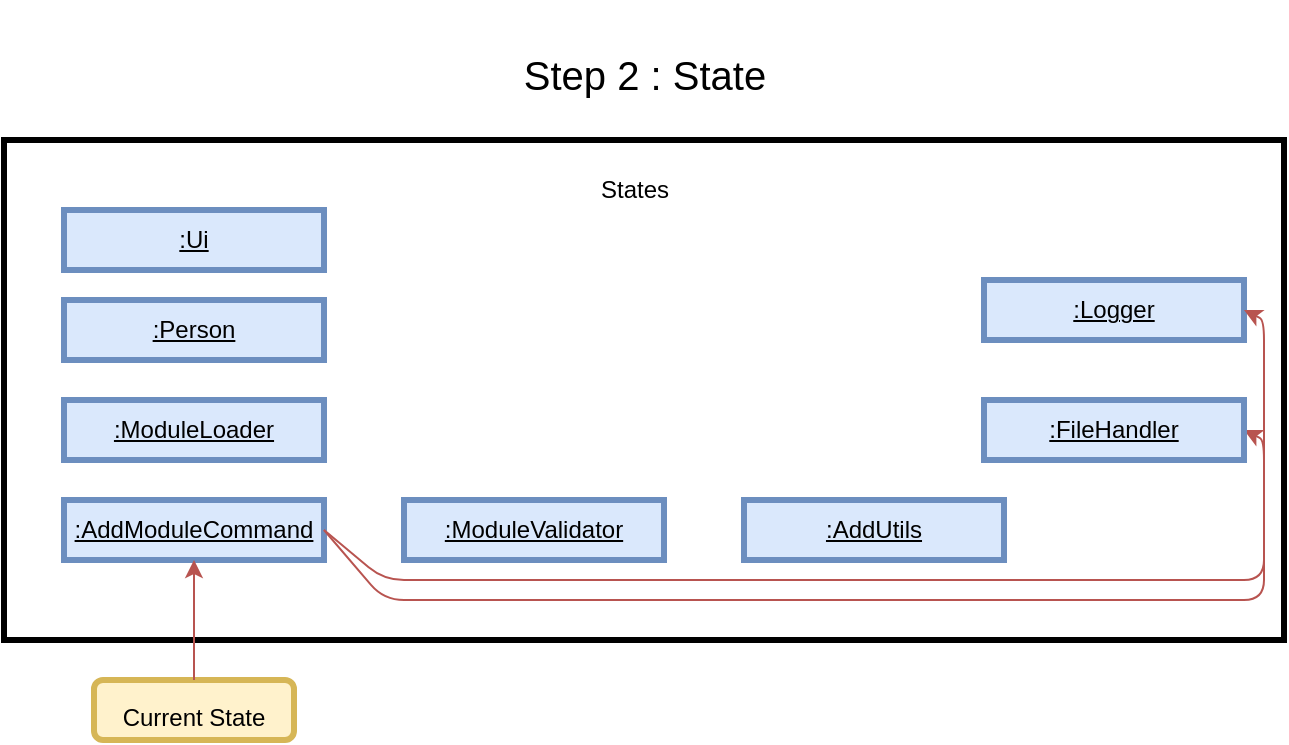 <mxfile version="13.9.2" type="device"><diagram id="31LljileMjd66Bfqc7Uy" name="Page-1"><mxGraphModel dx="2062" dy="705" grid="1" gridSize="10" guides="1" tooltips="1" connect="1" arrows="1" fold="1" page="1" pageScale="1" pageWidth="827" pageHeight="1169" math="0" shadow="0"><root><mxCell id="0"/><mxCell id="1" parent="0"/><mxCell id="h9h-G9-68EJ9-kkgznHa-1" value="" style="rounded=0;whiteSpace=wrap;html=1;strokeWidth=3;" parent="1" vertex="1"><mxGeometry x="80" y="110" width="640" height="250" as="geometry"/></mxCell><mxCell id="h9h-G9-68EJ9-kkgznHa-2" value="&lt;font style=&quot;font-size: 20px&quot;&gt;Step 2 : State&lt;/font&gt;" style="text;html=1;align=center;verticalAlign=middle;resizable=0;points=[];autosize=1;fontSize=40;" parent="1" vertex="1"><mxGeometry x="330" y="40" width="140" height="60" as="geometry"/></mxCell><mxCell id="h9h-G9-68EJ9-kkgznHa-3" value="States" style="text;html=1;align=center;verticalAlign=middle;resizable=0;points=[];autosize=1;fontSize=12;" parent="1" vertex="1"><mxGeometry x="370" y="125" width="50" height="20" as="geometry"/></mxCell><mxCell id="h9h-G9-68EJ9-kkgznHa-5" value="&lt;font style=&quot;font-size: 12px&quot;&gt;Current State&lt;/font&gt;" style="rounded=1;whiteSpace=wrap;html=1;strokeWidth=3;fontSize=20;fillColor=#fff2cc;strokeColor=#d6b656;" parent="1" vertex="1"><mxGeometry x="125" y="380" width="100" height="30" as="geometry"/></mxCell><mxCell id="h9h-G9-68EJ9-kkgznHa-6" value="&lt;u&gt;:AddModuleCommand&lt;/u&gt;" style="rounded=0;whiteSpace=wrap;html=1;strokeWidth=3;fontSize=12;fillColor=#dae8fc;strokeColor=#6c8ebf;" parent="1" vertex="1"><mxGeometry x="110" y="290" width="130" height="30" as="geometry"/></mxCell><mxCell id="h9h-G9-68EJ9-kkgznHa-7" value="&lt;u&gt;:ModuleValidator&lt;/u&gt;" style="rounded=0;whiteSpace=wrap;html=1;strokeWidth=3;fontSize=12;fillColor=#dae8fc;strokeColor=#6c8ebf;" parent="1" vertex="1"><mxGeometry x="280" y="290" width="130" height="30" as="geometry"/></mxCell><mxCell id="h9h-G9-68EJ9-kkgznHa-8" value="&lt;u&gt;:AddUtils&lt;/u&gt;" style="rounded=0;whiteSpace=wrap;html=1;strokeWidth=3;fontSize=12;fillColor=#dae8fc;strokeColor=#6c8ebf;" parent="1" vertex="1"><mxGeometry x="450" y="290" width="130" height="30" as="geometry"/></mxCell><mxCell id="h9h-G9-68EJ9-kkgznHa-10" value="" style="endArrow=classic;html=1;fontSize=12;exitX=0.5;exitY=0;exitDx=0;exitDy=0;entryX=0.5;entryY=1;entryDx=0;entryDy=0;fillColor=#f8cecc;strokeColor=#b85450;" parent="1" source="h9h-G9-68EJ9-kkgznHa-5" target="h9h-G9-68EJ9-kkgznHa-6" edge="1"><mxGeometry width="50" height="50" relative="1" as="geometry"><mxPoint x="540" y="400" as="sourcePoint"/><mxPoint x="590" y="350" as="targetPoint"/></mxGeometry></mxCell><mxCell id="h9h-G9-68EJ9-kkgznHa-13" value="&lt;u&gt;:Ui&lt;/u&gt;" style="rounded=0;whiteSpace=wrap;html=1;strokeWidth=3;fontSize=12;fillColor=#dae8fc;strokeColor=#6c8ebf;" parent="1" vertex="1"><mxGeometry x="110" y="145" width="130" height="30" as="geometry"/></mxCell><mxCell id="h9h-G9-68EJ9-kkgznHa-14" value="&lt;u&gt;:Person&lt;/u&gt;" style="rounded=0;whiteSpace=wrap;html=1;strokeWidth=3;fontSize=12;fillColor=#dae8fc;strokeColor=#6c8ebf;" parent="1" vertex="1"><mxGeometry x="110" y="190" width="130" height="30" as="geometry"/></mxCell><mxCell id="h9h-G9-68EJ9-kkgznHa-15" value="&lt;u&gt;:ModuleLoader&lt;/u&gt;" style="rounded=0;whiteSpace=wrap;html=1;strokeWidth=3;fontSize=12;fillColor=#dae8fc;strokeColor=#6c8ebf;" parent="1" vertex="1"><mxGeometry x="110" y="240" width="130" height="30" as="geometry"/></mxCell><mxCell id="h9h-G9-68EJ9-kkgznHa-18" value="" style="endArrow=classic;html=1;fontSize=12;entryX=1;entryY=0.5;entryDx=0;entryDy=0;fillColor=#f8cecc;strokeColor=#b85450;exitX=1;exitY=0.5;exitDx=0;exitDy=0;" parent="1" source="h9h-G9-68EJ9-kkgznHa-6" target="h9h-G9-68EJ9-kkgznHa-19" edge="1"><mxGeometry width="50" height="50" relative="1" as="geometry"><mxPoint x="270" y="340" as="sourcePoint"/><mxPoint x="370" y="340" as="targetPoint"/><Array as="points"><mxPoint x="270" y="330"/><mxPoint x="710" y="330"/><mxPoint x="710" y="260"/></Array></mxGeometry></mxCell><mxCell id="h9h-G9-68EJ9-kkgznHa-19" value="&lt;u&gt;:FileHandler&lt;/u&gt;" style="rounded=0;whiteSpace=wrap;html=1;strokeWidth=3;fontSize=12;fillColor=#dae8fc;strokeColor=#6c8ebf;" parent="1" vertex="1"><mxGeometry x="570" y="240" width="130" height="30" as="geometry"/></mxCell><mxCell id="h9h-G9-68EJ9-kkgznHa-20" value="&lt;u&gt;:Logger&lt;/u&gt;" style="rounded=0;whiteSpace=wrap;html=1;strokeWidth=3;fontSize=12;fillColor=#dae8fc;strokeColor=#6c8ebf;" parent="1" vertex="1"><mxGeometry x="570" y="180" width="130" height="30" as="geometry"/></mxCell><mxCell id="h9h-G9-68EJ9-kkgznHa-21" value="" style="endArrow=classic;html=1;fontSize=12;entryX=1;entryY=0.5;entryDx=0;entryDy=0;fillColor=#f8cecc;strokeColor=#b85450;exitX=1;exitY=0.5;exitDx=0;exitDy=0;" parent="1" source="h9h-G9-68EJ9-kkgznHa-6" target="h9h-G9-68EJ9-kkgznHa-20" edge="1"><mxGeometry width="50" height="50" relative="1" as="geometry"><mxPoint x="250" y="315" as="sourcePoint"/><mxPoint x="710" y="265" as="targetPoint"/><Array as="points"><mxPoint x="270" y="340"/><mxPoint x="710" y="340"/><mxPoint x="710" y="200"/></Array></mxGeometry></mxCell></root></mxGraphModel></diagram></mxfile>